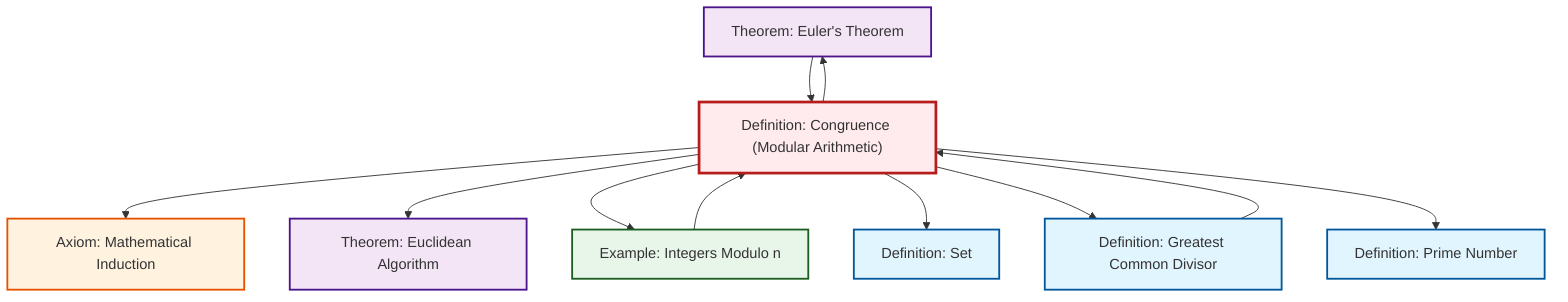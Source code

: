 graph TD
    classDef definition fill:#e1f5fe,stroke:#01579b,stroke-width:2px
    classDef theorem fill:#f3e5f5,stroke:#4a148c,stroke-width:2px
    classDef axiom fill:#fff3e0,stroke:#e65100,stroke-width:2px
    classDef example fill:#e8f5e9,stroke:#1b5e20,stroke-width:2px
    classDef current fill:#ffebee,stroke:#b71c1c,stroke-width:3px
    thm-euler["Theorem: Euler's Theorem"]:::theorem
    def-gcd["Definition: Greatest Common Divisor"]:::definition
    ex-quotient-integers-mod-n["Example: Integers Modulo n"]:::example
    def-congruence["Definition: Congruence (Modular Arithmetic)"]:::definition
    def-set["Definition: Set"]:::definition
    ax-induction["Axiom: Mathematical Induction"]:::axiom
    def-prime["Definition: Prime Number"]:::definition
    thm-euclidean-algorithm["Theorem: Euclidean Algorithm"]:::theorem
    def-gcd --> def-congruence
    def-congruence --> ax-induction
    def-congruence --> thm-euclidean-algorithm
    def-congruence --> ex-quotient-integers-mod-n
    def-congruence --> thm-euler
    thm-euler --> def-congruence
    def-congruence --> def-set
    def-congruence --> def-gcd
    def-congruence --> def-prime
    ex-quotient-integers-mod-n --> def-congruence
    class def-congruence current